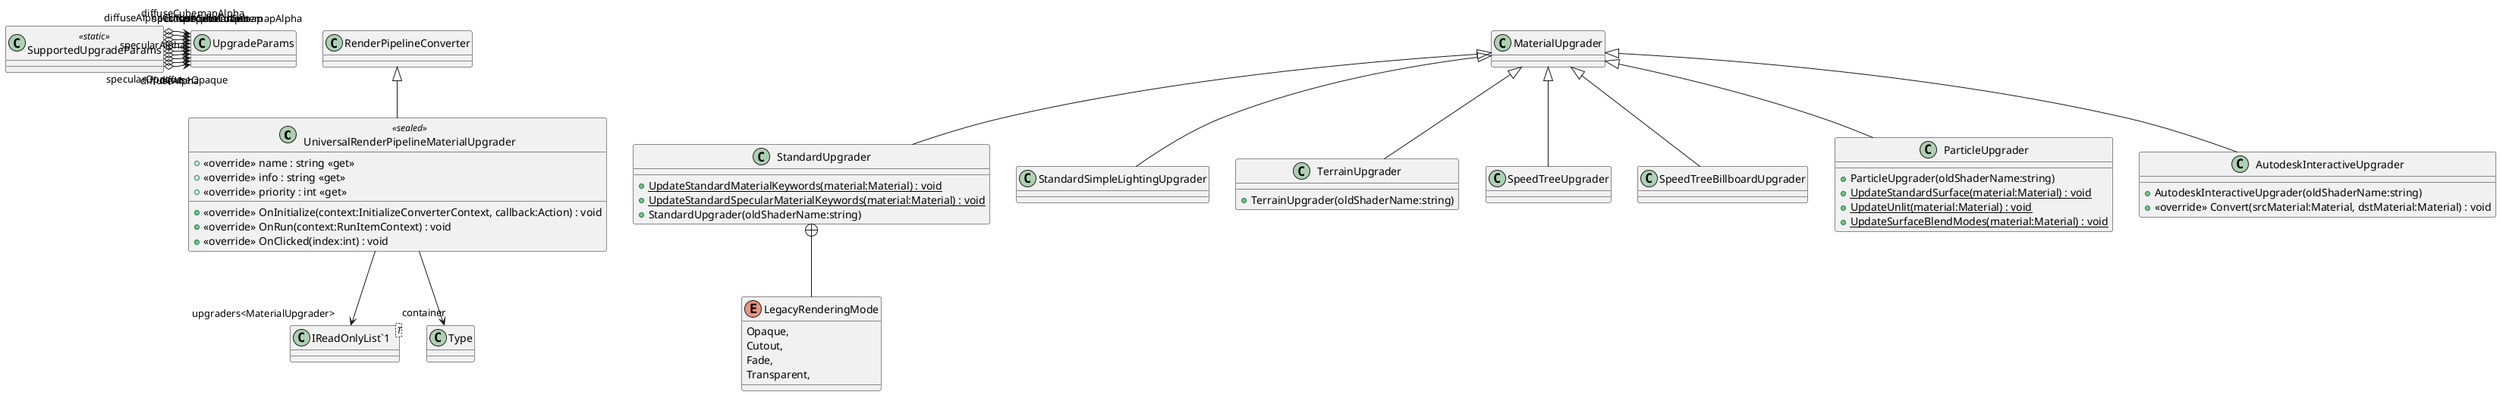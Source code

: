 @startuml
class UniversalRenderPipelineMaterialUpgrader <<sealed>> {
    + <<override>> name : string <<get>>
    + <<override>> info : string <<get>>
    + <<override>> priority : int <<get>>
    + <<override>> OnInitialize(context:InitializeConverterContext, callback:Action) : void
    + <<override>> OnRun(context:RunItemContext) : void
    + <<override>> OnClicked(index:int) : void
}
class SupportedUpgradeParams <<static>> {
}
class StandardUpgrader {
    + {static} UpdateStandardMaterialKeywords(material:Material) : void
    + {static} UpdateStandardSpecularMaterialKeywords(material:Material) : void
    + StandardUpgrader(oldShaderName:string)
}
class StandardSimpleLightingUpgrader {
}
class TerrainUpgrader {
    + TerrainUpgrader(oldShaderName:string)
}
class SpeedTreeUpgrader {
}
class SpeedTreeBillboardUpgrader {
}
class ParticleUpgrader {
    + ParticleUpgrader(oldShaderName:string)
    + {static} UpdateStandardSurface(material:Material) : void
    + {static} UpdateUnlit(material:Material) : void
    + {static} UpdateSurfaceBlendModes(material:Material) : void
}
class AutodeskInteractiveUpgrader {
    + AutodeskInteractiveUpgrader(oldShaderName:string)
    + <<override>> Convert(srcMaterial:Material, dstMaterial:Material) : void
}
class "IReadOnlyList`1"<T> {
}
enum LegacyRenderingMode {
    Opaque,
    Cutout,
    Fade,
    Transparent,
}
RenderPipelineConverter <|-- UniversalRenderPipelineMaterialUpgrader
UniversalRenderPipelineMaterialUpgrader --> "container" Type
UniversalRenderPipelineMaterialUpgrader --> "upgraders<MaterialUpgrader>" "IReadOnlyList`1"
SupportedUpgradeParams o-> "diffuseOpaque" UpgradeParams
SupportedUpgradeParams o-> "specularOpaque" UpgradeParams
SupportedUpgradeParams o-> "diffuseAlpha" UpgradeParams
SupportedUpgradeParams o-> "specularAlpha" UpgradeParams
SupportedUpgradeParams o-> "diffuseAlphaCutout" UpgradeParams
SupportedUpgradeParams o-> "specularAlphaCutout" UpgradeParams
SupportedUpgradeParams o-> "diffuseCubemap" UpgradeParams
SupportedUpgradeParams o-> "specularCubemap" UpgradeParams
SupportedUpgradeParams o-> "diffuseCubemapAlpha" UpgradeParams
SupportedUpgradeParams o-> "specularCubemapAlpha" UpgradeParams
MaterialUpgrader <|-- StandardUpgrader
MaterialUpgrader <|-- StandardSimpleLightingUpgrader
MaterialUpgrader <|-- TerrainUpgrader
MaterialUpgrader <|-- SpeedTreeUpgrader
MaterialUpgrader <|-- SpeedTreeBillboardUpgrader
MaterialUpgrader <|-- ParticleUpgrader
MaterialUpgrader <|-- AutodeskInteractiveUpgrader
StandardUpgrader +-- LegacyRenderingMode
@enduml
